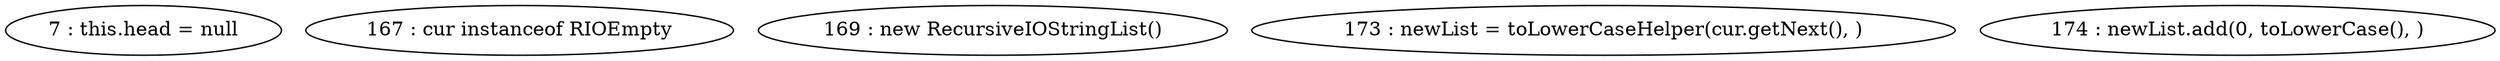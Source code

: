 digraph G {
"7 : this.head = null"
"167 : cur instanceof RIOEmpty"
"169 : new RecursiveIOStringList()"
"173 : newList = toLowerCaseHelper(cur.getNext(), )"
"174 : newList.add(0, toLowerCase(), )"
}